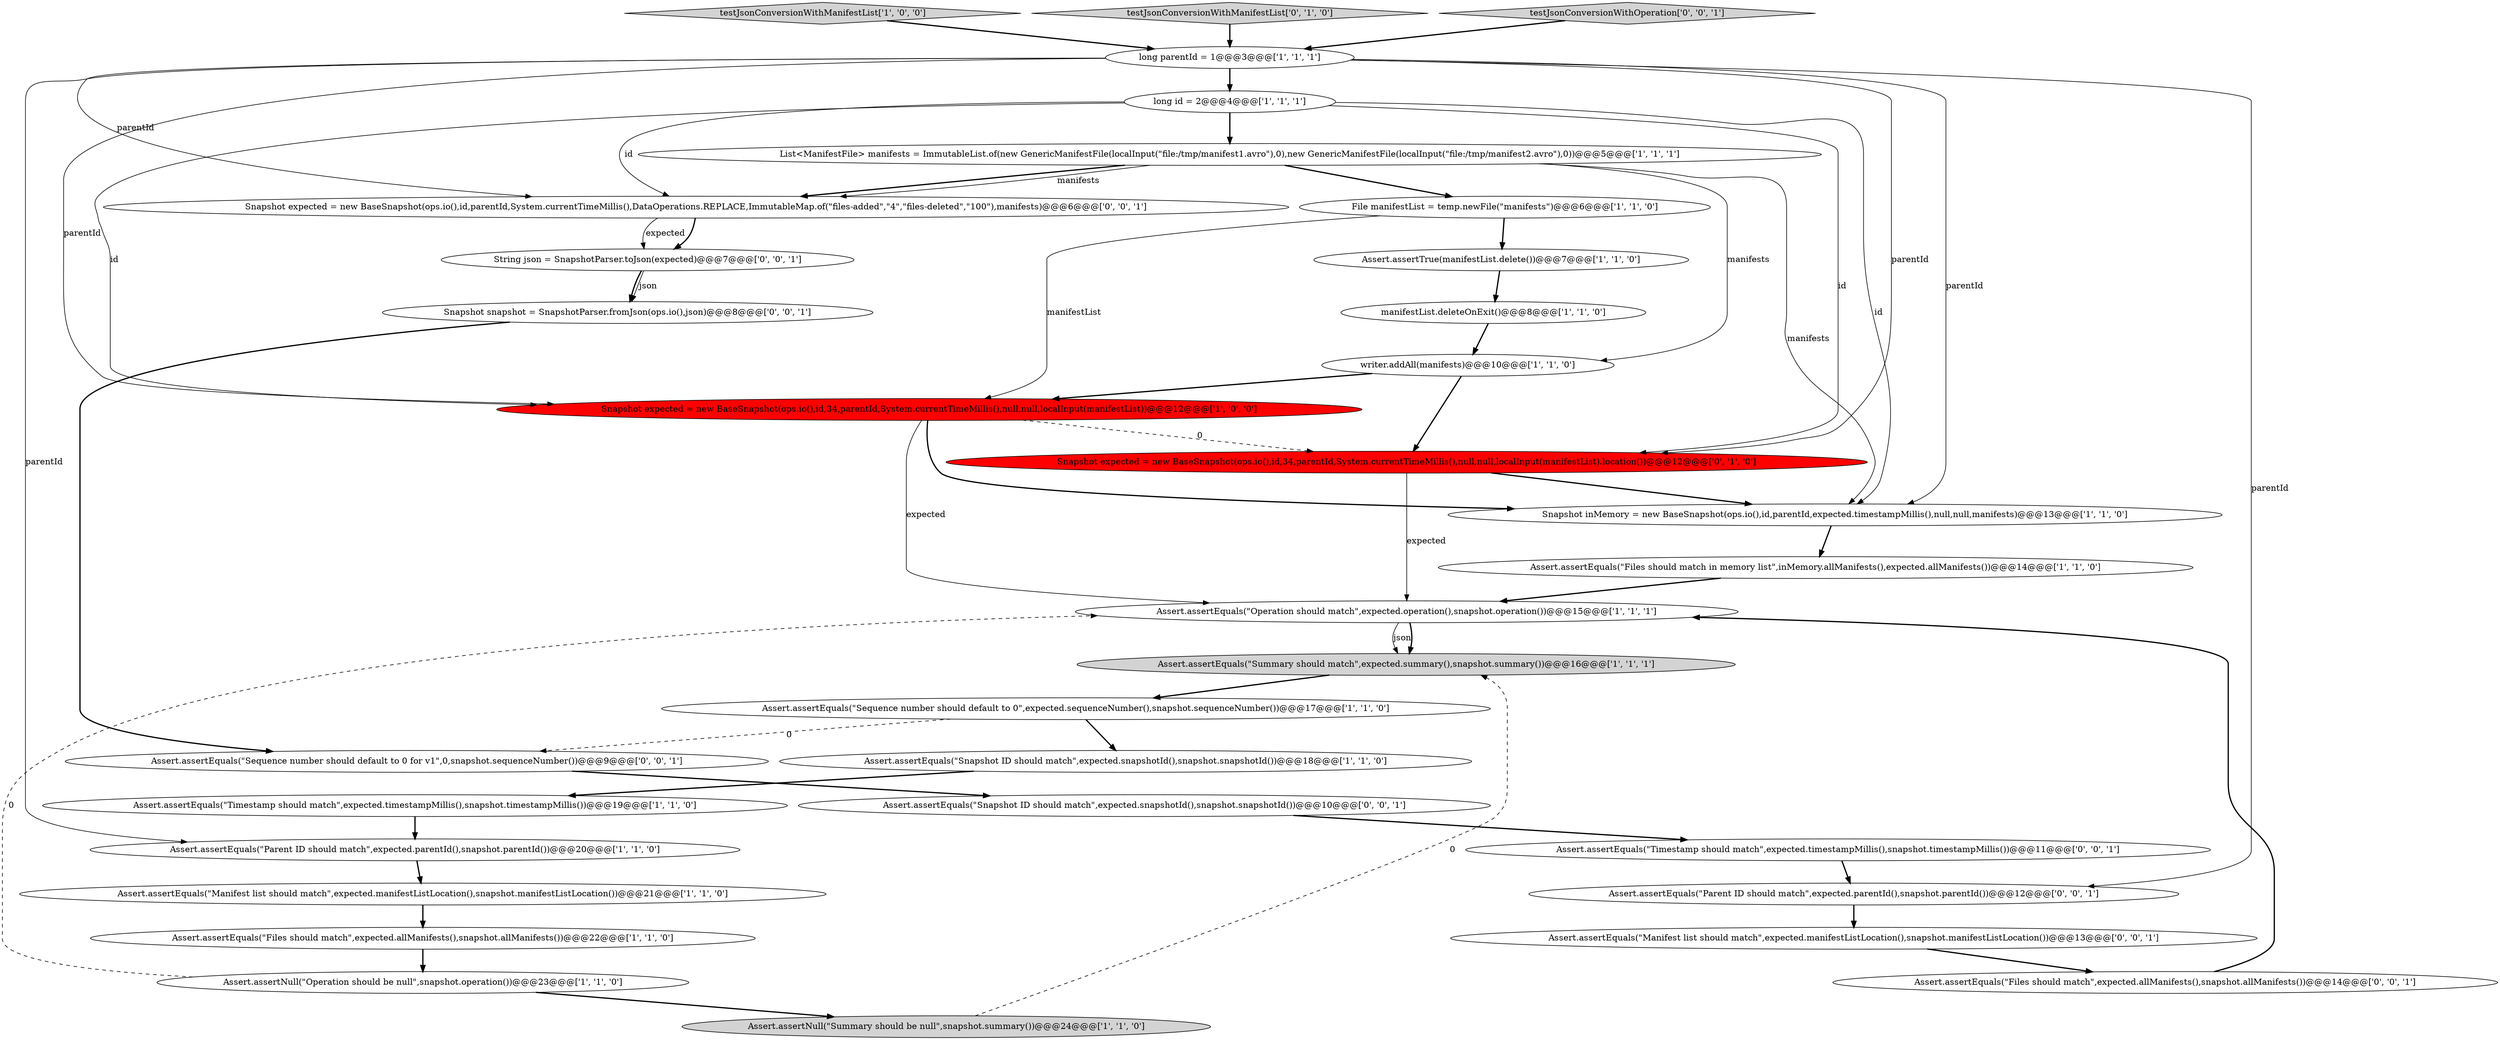 digraph {
10 [style = filled, label = "Snapshot inMemory = new BaseSnapshot(ops.io(),id,parentId,expected.timestampMillis(),null,null,manifests)@@@13@@@['1', '1', '0']", fillcolor = white, shape = ellipse image = "AAA0AAABBB1BBB"];
23 [style = filled, label = "Assert.assertEquals(\"Snapshot ID should match\",expected.snapshotId(),snapshot.snapshotId())@@@10@@@['0', '0', '1']", fillcolor = white, shape = ellipse image = "AAA0AAABBB3BBB"];
16 [style = filled, label = "File manifestList = temp.newFile(\"manifests\")@@@6@@@['1', '1', '0']", fillcolor = white, shape = ellipse image = "AAA0AAABBB1BBB"];
29 [style = filled, label = "Assert.assertEquals(\"Manifest list should match\",expected.manifestListLocation(),snapshot.manifestListLocation())@@@13@@@['0', '0', '1']", fillcolor = white, shape = ellipse image = "AAA0AAABBB3BBB"];
0 [style = filled, label = "manifestList.deleteOnExit()@@@8@@@['1', '1', '0']", fillcolor = white, shape = ellipse image = "AAA0AAABBB1BBB"];
1 [style = filled, label = "Assert.assertEquals(\"Sequence number should default to 0\",expected.sequenceNumber(),snapshot.sequenceNumber())@@@17@@@['1', '1', '0']", fillcolor = white, shape = ellipse image = "AAA0AAABBB1BBB"];
5 [style = filled, label = "Assert.assertEquals(\"Snapshot ID should match\",expected.snapshotId(),snapshot.snapshotId())@@@18@@@['1', '1', '0']", fillcolor = white, shape = ellipse image = "AAA0AAABBB1BBB"];
22 [style = filled, label = "Snapshot expected = new BaseSnapshot(ops.io(),id,34,parentId,System.currentTimeMillis(),null,null,localInput(manifestList).location())@@@12@@@['0', '1', '0']", fillcolor = red, shape = ellipse image = "AAA1AAABBB2BBB"];
31 [style = filled, label = "Snapshot snapshot = SnapshotParser.fromJson(ops.io(),json)@@@8@@@['0', '0', '1']", fillcolor = white, shape = ellipse image = "AAA0AAABBB3BBB"];
17 [style = filled, label = "Assert.assertEquals(\"Files should match\",expected.allManifests(),snapshot.allManifests())@@@22@@@['1', '1', '0']", fillcolor = white, shape = ellipse image = "AAA0AAABBB1BBB"];
11 [style = filled, label = "Assert.assertNull(\"Summary should be null\",snapshot.summary())@@@24@@@['1', '1', '0']", fillcolor = lightgray, shape = ellipse image = "AAA0AAABBB1BBB"];
20 [style = filled, label = "long id = 2@@@4@@@['1', '1', '1']", fillcolor = white, shape = ellipse image = "AAA0AAABBB1BBB"];
25 [style = filled, label = "Snapshot expected = new BaseSnapshot(ops.io(),id,parentId,System.currentTimeMillis(),DataOperations.REPLACE,ImmutableMap.of(\"files-added\",\"4\",\"files-deleted\",\"100\"),manifests)@@@6@@@['0', '0', '1']", fillcolor = white, shape = ellipse image = "AAA0AAABBB3BBB"];
12 [style = filled, label = "long parentId = 1@@@3@@@['1', '1', '1']", fillcolor = white, shape = ellipse image = "AAA0AAABBB1BBB"];
13 [style = filled, label = "Assert.assertEquals(\"Files should match in memory list\",inMemory.allManifests(),expected.allManifests())@@@14@@@['1', '1', '0']", fillcolor = white, shape = ellipse image = "AAA0AAABBB1BBB"];
9 [style = filled, label = "testJsonConversionWithManifestList['1', '0', '0']", fillcolor = lightgray, shape = diamond image = "AAA0AAABBB1BBB"];
15 [style = filled, label = "Assert.assertEquals(\"Summary should match\",expected.summary(),snapshot.summary())@@@16@@@['1', '1', '1']", fillcolor = lightgray, shape = ellipse image = "AAA0AAABBB1BBB"];
2 [style = filled, label = "Assert.assertEquals(\"Operation should match\",expected.operation(),snapshot.operation())@@@15@@@['1', '1', '1']", fillcolor = white, shape = ellipse image = "AAA0AAABBB1BBB"];
6 [style = filled, label = "writer.addAll(manifests)@@@10@@@['1', '1', '0']", fillcolor = white, shape = ellipse image = "AAA0AAABBB1BBB"];
30 [style = filled, label = "Assert.assertEquals(\"Parent ID should match\",expected.parentId(),snapshot.parentId())@@@12@@@['0', '0', '1']", fillcolor = white, shape = ellipse image = "AAA0AAABBB3BBB"];
19 [style = filled, label = "Snapshot expected = new BaseSnapshot(ops.io(),id,34,parentId,System.currentTimeMillis(),null,null,localInput(manifestList))@@@12@@@['1', '0', '0']", fillcolor = red, shape = ellipse image = "AAA1AAABBB1BBB"];
24 [style = filled, label = "Assert.assertEquals(\"Files should match\",expected.allManifests(),snapshot.allManifests())@@@14@@@['0', '0', '1']", fillcolor = white, shape = ellipse image = "AAA0AAABBB3BBB"];
8 [style = filled, label = "Assert.assertTrue(manifestList.delete())@@@7@@@['1', '1', '0']", fillcolor = white, shape = ellipse image = "AAA0AAABBB1BBB"];
18 [style = filled, label = "Assert.assertNull(\"Operation should be null\",snapshot.operation())@@@23@@@['1', '1', '0']", fillcolor = white, shape = ellipse image = "AAA0AAABBB1BBB"];
7 [style = filled, label = "Assert.assertEquals(\"Manifest list should match\",expected.manifestListLocation(),snapshot.manifestListLocation())@@@21@@@['1', '1', '0']", fillcolor = white, shape = ellipse image = "AAA0AAABBB1BBB"];
21 [style = filled, label = "testJsonConversionWithManifestList['0', '1', '0']", fillcolor = lightgray, shape = diamond image = "AAA0AAABBB2BBB"];
32 [style = filled, label = "String json = SnapshotParser.toJson(expected)@@@7@@@['0', '0', '1']", fillcolor = white, shape = ellipse image = "AAA0AAABBB3BBB"];
4 [style = filled, label = "Assert.assertEquals(\"Timestamp should match\",expected.timestampMillis(),snapshot.timestampMillis())@@@19@@@['1', '1', '0']", fillcolor = white, shape = ellipse image = "AAA0AAABBB1BBB"];
26 [style = filled, label = "testJsonConversionWithOperation['0', '0', '1']", fillcolor = lightgray, shape = diamond image = "AAA0AAABBB3BBB"];
3 [style = filled, label = "Assert.assertEquals(\"Parent ID should match\",expected.parentId(),snapshot.parentId())@@@20@@@['1', '1', '0']", fillcolor = white, shape = ellipse image = "AAA0AAABBB1BBB"];
27 [style = filled, label = "Assert.assertEquals(\"Timestamp should match\",expected.timestampMillis(),snapshot.timestampMillis())@@@11@@@['0', '0', '1']", fillcolor = white, shape = ellipse image = "AAA0AAABBB3BBB"];
28 [style = filled, label = "Assert.assertEquals(\"Sequence number should default to 0 for v1\",0,snapshot.sequenceNumber())@@@9@@@['0', '0', '1']", fillcolor = white, shape = ellipse image = "AAA0AAABBB3BBB"];
14 [style = filled, label = "List<ManifestFile> manifests = ImmutableList.of(new GenericManifestFile(localInput(\"file:/tmp/manifest1.avro\"),0),new GenericManifestFile(localInput(\"file:/tmp/manifest2.avro\"),0))@@@5@@@['1', '1', '1']", fillcolor = white, shape = ellipse image = "AAA0AAABBB1BBB"];
1->5 [style = bold, label=""];
14->16 [style = bold, label=""];
4->3 [style = bold, label=""];
20->10 [style = solid, label="id"];
14->25 [style = bold, label=""];
7->17 [style = bold, label=""];
23->27 [style = bold, label=""];
16->8 [style = bold, label=""];
24->2 [style = bold, label=""];
0->6 [style = bold, label=""];
6->22 [style = bold, label=""];
14->10 [style = solid, label="manifests"];
11->15 [style = dashed, label="0"];
27->30 [style = bold, label=""];
18->11 [style = bold, label=""];
12->10 [style = solid, label="parentId"];
25->32 [style = bold, label=""];
12->20 [style = bold, label=""];
19->10 [style = bold, label=""];
20->14 [style = bold, label=""];
12->19 [style = solid, label="parentId"];
6->19 [style = bold, label=""];
1->28 [style = dashed, label="0"];
2->15 [style = solid, label="json"];
30->29 [style = bold, label=""];
21->12 [style = bold, label=""];
8->0 [style = bold, label=""];
32->31 [style = solid, label="json"];
12->30 [style = solid, label="parentId"];
16->19 [style = solid, label="manifestList"];
26->12 [style = bold, label=""];
12->3 [style = solid, label="parentId"];
20->25 [style = solid, label="id"];
10->13 [style = bold, label=""];
3->7 [style = bold, label=""];
14->6 [style = solid, label="manifests"];
28->23 [style = bold, label=""];
18->2 [style = dashed, label="0"];
20->22 [style = solid, label="id"];
5->4 [style = bold, label=""];
2->15 [style = bold, label=""];
20->19 [style = solid, label="id"];
22->10 [style = bold, label=""];
22->2 [style = solid, label="expected"];
12->22 [style = solid, label="parentId"];
25->32 [style = solid, label="expected"];
9->12 [style = bold, label=""];
31->28 [style = bold, label=""];
14->25 [style = solid, label="manifests"];
19->2 [style = solid, label="expected"];
29->24 [style = bold, label=""];
12->25 [style = solid, label="parentId"];
32->31 [style = bold, label=""];
17->18 [style = bold, label=""];
19->22 [style = dashed, label="0"];
13->2 [style = bold, label=""];
15->1 [style = bold, label=""];
}
